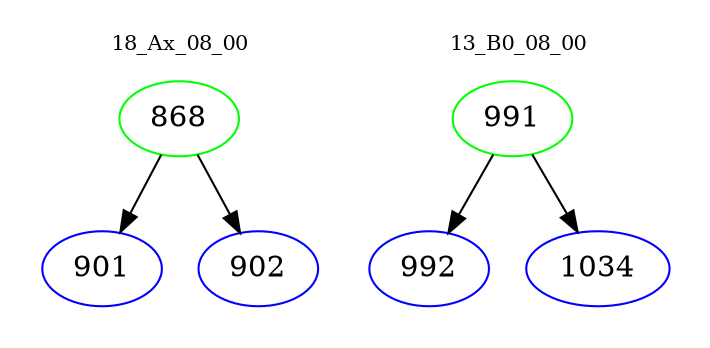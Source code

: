 digraph{
subgraph cluster_0 {
color = white
label = "18_Ax_08_00";
fontsize=10;
T0_868 [label="868", color="green"]
T0_868 -> T0_901 [color="black"]
T0_901 [label="901", color="blue"]
T0_868 -> T0_902 [color="black"]
T0_902 [label="902", color="blue"]
}
subgraph cluster_1 {
color = white
label = "13_B0_08_00";
fontsize=10;
T1_991 [label="991", color="green"]
T1_991 -> T1_992 [color="black"]
T1_992 [label="992", color="blue"]
T1_991 -> T1_1034 [color="black"]
T1_1034 [label="1034", color="blue"]
}
}
